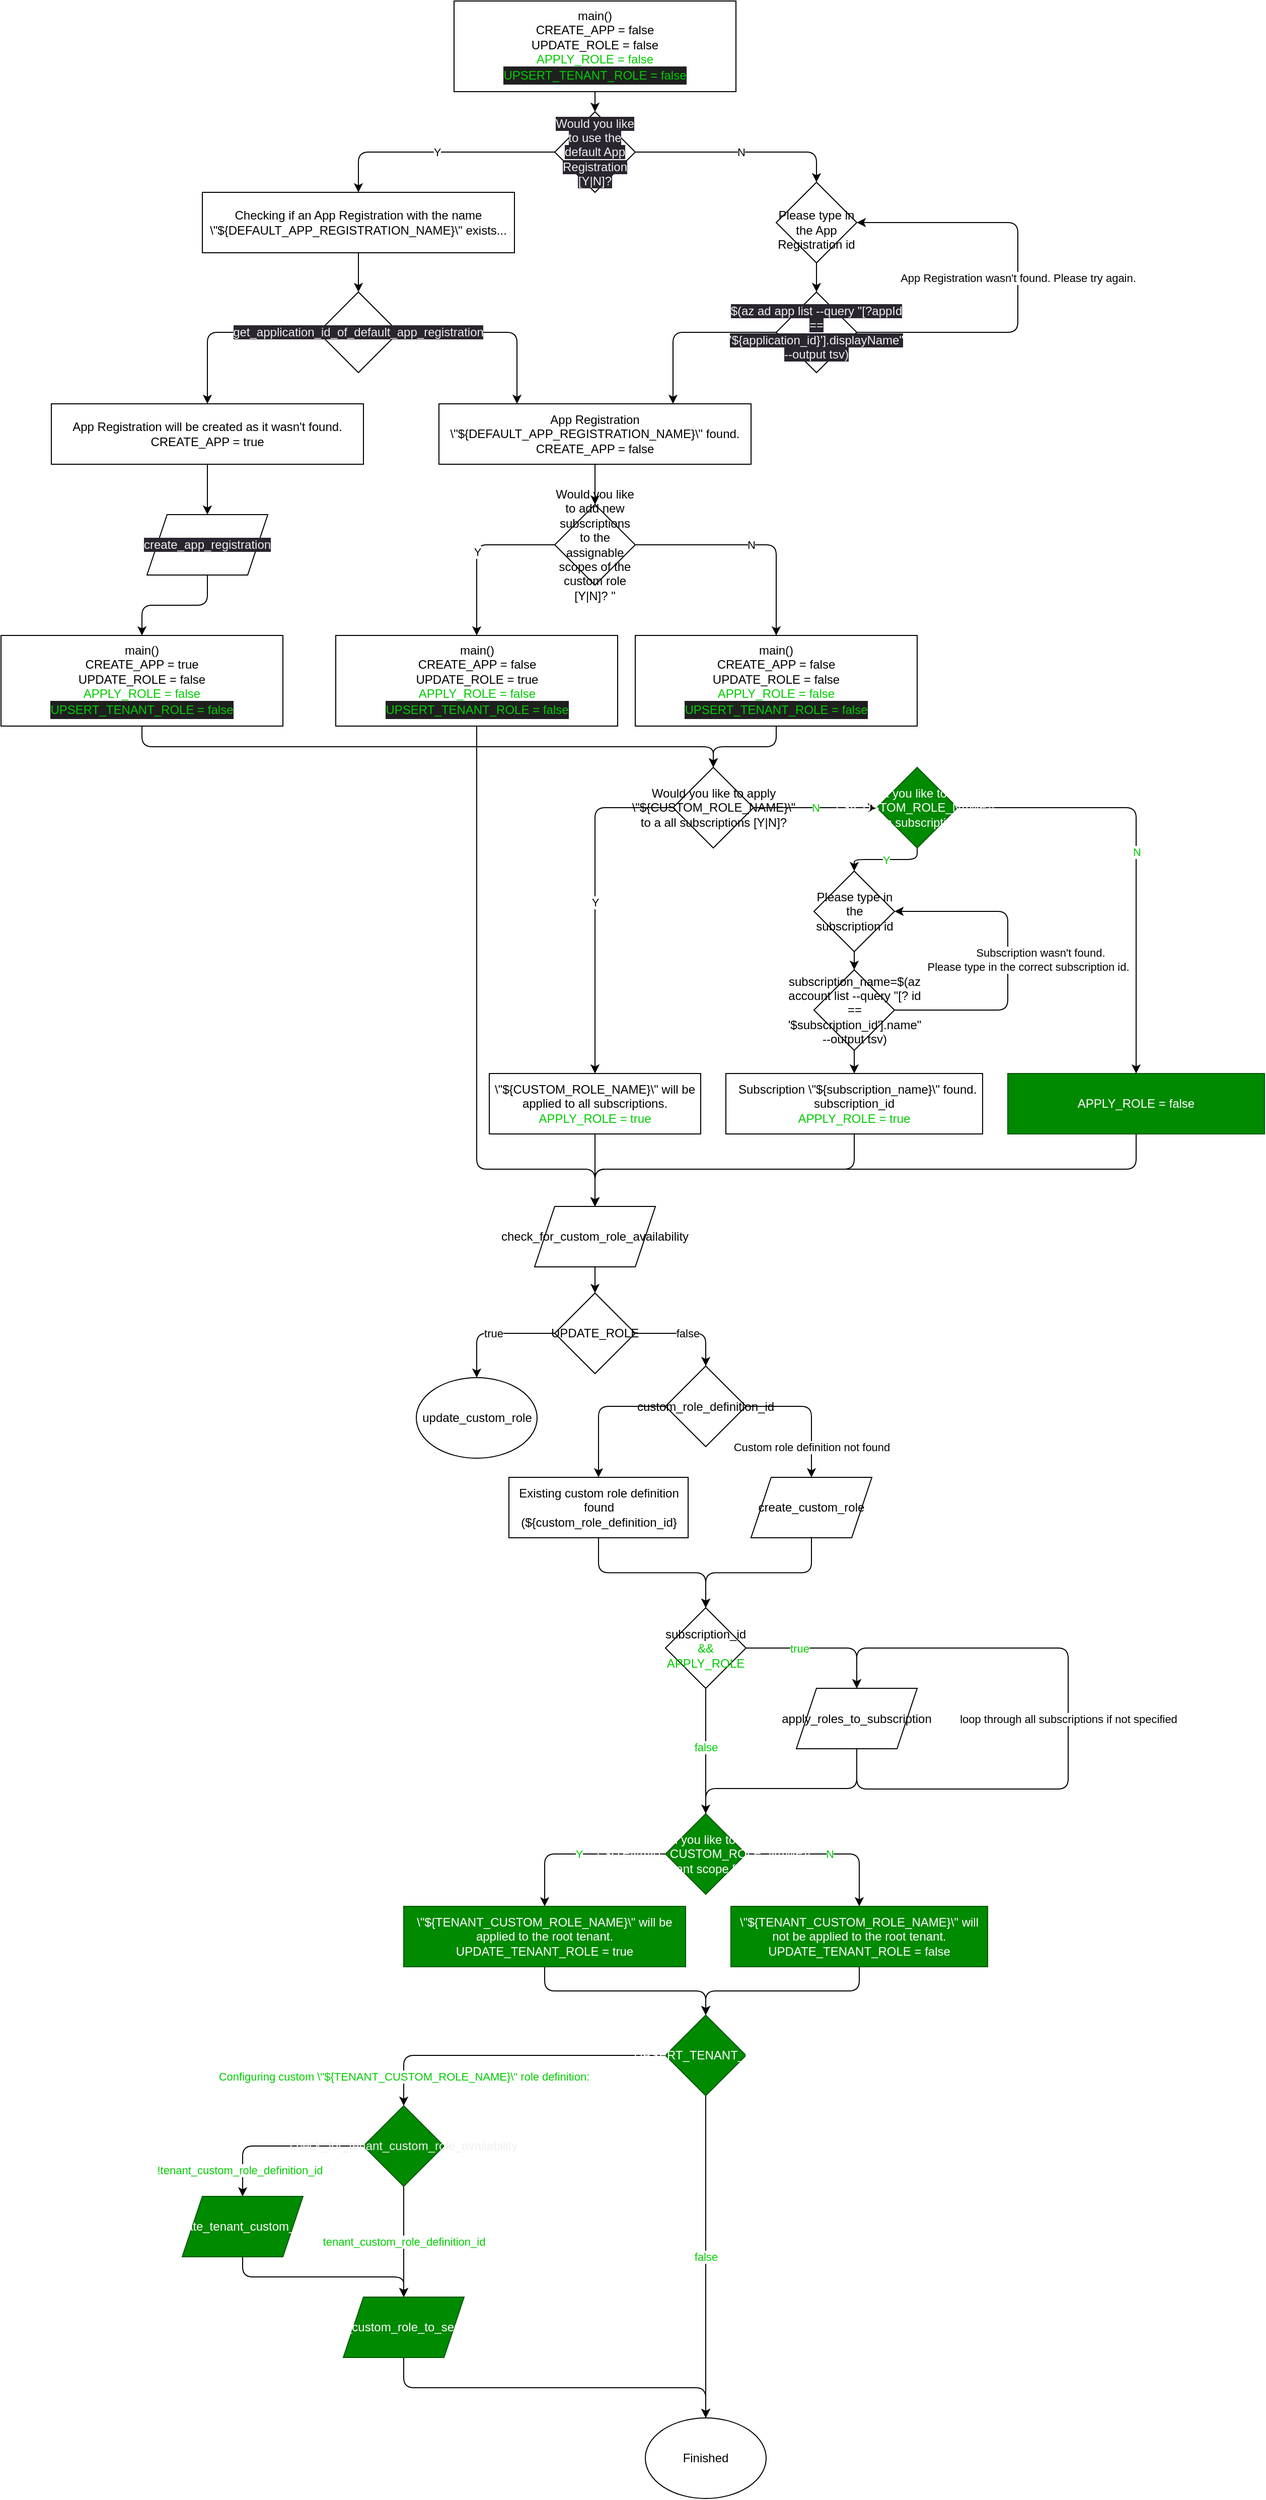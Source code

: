 <mxfile>
    <diagram id="G-52NJxbEr8WPBsjlfdG" name="Page-1">
        <mxGraphModel dx="1836" dy="2589" grid="1" gridSize="10" guides="1" tooltips="1" connect="1" arrows="1" fold="1" page="1" pageScale="1" pageWidth="900" pageHeight="1600" math="0" shadow="0">
            <root>
                <mxCell id="0"/>
                <mxCell id="1" parent="0"/>
                <mxCell id="9" style="edgeStyle=orthogonalEdgeStyle;html=1;exitX=0.5;exitY=1;exitDx=0;exitDy=0;entryX=0.5;entryY=0;entryDx=0;entryDy=0;" parent="1" source="2" target="4" edge="1">
                    <mxGeometry relative="1" as="geometry"/>
                </mxCell>
                <mxCell id="2" value="main()&lt;br&gt;CREATE_APP = false&lt;br&gt;UPDATE_ROLE = false&lt;br&gt;&lt;font color=&quot;#00cc00&quot;&gt;APPLY_ROLE = false&lt;br&gt;&lt;/font&gt;&lt;div style=&quot;background-color: rgb(31, 31, 31); line-height: 18px;&quot;&gt;&lt;font style=&quot;&quot; color=&quot;#00cc00&quot;&gt;UPSERT_TENANT_ROLE = false&lt;/font&gt;&lt;/div&gt;" style="rounded=0;whiteSpace=wrap;html=1;" parent="1" vertex="1">
                    <mxGeometry x="300" y="-10" width="280" height="90" as="geometry"/>
                </mxCell>
                <mxCell id="8" value="Y" style="edgeStyle=orthogonalEdgeStyle;html=1;exitX=0;exitY=0.5;exitDx=0;exitDy=0;entryX=0.5;entryY=0;entryDx=0;entryDy=0;" parent="1" source="4" target="6" edge="1">
                    <mxGeometry relative="1" as="geometry"/>
                </mxCell>
                <mxCell id="4" value="&lt;span style=&quot;color: rgb(240, 240, 240); font-family: Helvetica; font-size: 12px; font-style: normal; font-variant-ligatures: normal; font-variant-caps: normal; font-weight: 400; letter-spacing: normal; orphans: 2; text-align: center; text-indent: 0px; text-transform: none; widows: 2; word-spacing: 0px; -webkit-text-stroke-width: 0px; background-color: rgb(42, 37, 47); text-decoration-thickness: initial; text-decoration-style: initial; text-decoration-color: initial; float: none; display: inline !important;&quot;&gt;Would you like to use the default App Registration [Y|N]?&lt;/span&gt;" style="rhombus;whiteSpace=wrap;html=1;" parent="1" vertex="1">
                    <mxGeometry x="400" y="100" width="80" height="80" as="geometry"/>
                </mxCell>
                <mxCell id="25" style="edgeStyle=orthogonalEdgeStyle;html=1;exitX=0.5;exitY=1;exitDx=0;exitDy=0;entryX=0.5;entryY=0;entryDx=0;entryDy=0;" parent="1" source="6" target="13" edge="1">
                    <mxGeometry relative="1" as="geometry"/>
                </mxCell>
                <mxCell id="6" value="Checking if an App Registration with the name \&quot;${DEFAULT_APP_REGISTRATION_NAME}\&quot; exists..." style="rounded=0;whiteSpace=wrap;html=1;" parent="1" vertex="1">
                    <mxGeometry x="50" y="180" width="310" height="60" as="geometry"/>
                </mxCell>
                <mxCell id="26" style="edgeStyle=orthogonalEdgeStyle;html=1;exitX=0;exitY=0.5;exitDx=0;exitDy=0;entryX=0.5;entryY=0;entryDx=0;entryDy=0;" parent="1" source="13" target="14" edge="1">
                    <mxGeometry relative="1" as="geometry"/>
                </mxCell>
                <mxCell id="27" style="edgeStyle=orthogonalEdgeStyle;html=1;exitX=1;exitY=0.5;exitDx=0;exitDy=0;entryX=0.25;entryY=0;entryDx=0;entryDy=0;" parent="1" source="13" target="15" edge="1">
                    <mxGeometry relative="1" as="geometry"/>
                </mxCell>
                <mxCell id="13" value="&lt;meta charset=&quot;utf-8&quot;&gt;&lt;span style=&quot;color: rgb(240, 240, 240); font-family: Helvetica; font-size: 12px; font-style: normal; font-variant-ligatures: normal; font-variant-caps: normal; font-weight: 400; letter-spacing: normal; orphans: 2; text-align: center; text-indent: 0px; text-transform: none; widows: 2; word-spacing: 0px; -webkit-text-stroke-width: 0px; background-color: rgb(42, 37, 47); text-decoration-thickness: initial; text-decoration-style: initial; text-decoration-color: initial; float: none; display: inline !important;&quot;&gt;get_application_id_of_default_app_registration&lt;/span&gt;" style="rhombus;whiteSpace=wrap;html=1;" parent="1" vertex="1">
                    <mxGeometry x="165" y="279" width="80" height="80" as="geometry"/>
                </mxCell>
                <mxCell id="31" style="edgeStyle=orthogonalEdgeStyle;html=1;exitX=0.5;exitY=1;exitDx=0;exitDy=0;entryX=0.5;entryY=0;entryDx=0;entryDy=0;" parent="1" source="14" target="86" edge="1">
                    <mxGeometry relative="1" as="geometry">
                        <mxPoint x="55.0" y="490" as="targetPoint"/>
                    </mxGeometry>
                </mxCell>
                <mxCell id="14" value="App Registration will be created as it wasn't found.&lt;br&gt;CREATE_APP = true" style="rounded=0;whiteSpace=wrap;html=1;" parent="1" vertex="1">
                    <mxGeometry x="-100" y="390" width="310" height="60" as="geometry"/>
                </mxCell>
                <mxCell id="33" style="edgeStyle=orthogonalEdgeStyle;html=1;exitX=0.5;exitY=1;exitDx=0;exitDy=0;entryX=0.5;entryY=0;entryDx=0;entryDy=0;" parent="1" source="15" target="32" edge="1">
                    <mxGeometry relative="1" as="geometry"/>
                </mxCell>
                <mxCell id="15" value="App Registration \&quot;${DEFAULT_APP_REGISTRATION_NAME}\&quot; found.&lt;br&gt;CREATE_APP = false" style="rounded=0;whiteSpace=wrap;html=1;" parent="1" vertex="1">
                    <mxGeometry x="285" y="390" width="310" height="60" as="geometry"/>
                </mxCell>
                <mxCell id="16" value="N" style="edgeStyle=orthogonalEdgeStyle;html=1;exitX=1;exitY=0.5;exitDx=0;exitDy=0;entryX=0.5;entryY=0;entryDx=0;entryDy=0;" parent="1" source="4" target="17" edge="1">
                    <mxGeometry relative="1" as="geometry">
                        <mxPoint x="410" y="150" as="sourcePoint"/>
                        <mxPoint x="655" y="180" as="targetPoint"/>
                    </mxGeometry>
                </mxCell>
                <mxCell id="23" style="edgeStyle=orthogonalEdgeStyle;html=1;exitX=0.5;exitY=1;exitDx=0;exitDy=0;entryX=0.5;entryY=0;entryDx=0;entryDy=0;" parent="1" source="17" target="19" edge="1">
                    <mxGeometry relative="1" as="geometry"/>
                </mxCell>
                <mxCell id="17" value="&lt;br&gt;Please type in the App Registration id" style="rhombus;whiteSpace=wrap;html=1;" parent="1" vertex="1">
                    <mxGeometry x="620" y="170" width="80" height="80" as="geometry"/>
                </mxCell>
                <mxCell id="24" value="" style="edgeStyle=orthogonalEdgeStyle;html=1;exitX=0;exitY=0.5;exitDx=0;exitDy=0;entryX=0.75;entryY=0;entryDx=0;entryDy=0;" parent="1" source="19" target="15" edge="1">
                    <mxGeometry x="0.123" y="-77" relative="1" as="geometry">
                        <mxPoint x="660" y="470" as="targetPoint"/>
                        <mxPoint as="offset"/>
                    </mxGeometry>
                </mxCell>
                <mxCell id="19" value="&lt;span style=&quot;color: rgb(240, 240, 240); font-family: Helvetica; font-size: 12px; font-style: normal; font-variant-ligatures: normal; font-variant-caps: normal; font-weight: 400; letter-spacing: normal; orphans: 2; text-align: center; text-indent: 0px; text-transform: none; widows: 2; word-spacing: 0px; -webkit-text-stroke-width: 0px; background-color: rgb(42, 37, 47); text-decoration-thickness: initial; text-decoration-style: initial; text-decoration-color: initial; float: none; display: inline !important;&quot;&gt;$(az ad app list --query &quot;[?appId == '${application_id}'].displayName&quot; --output tsv)&lt;/span&gt;" style="rhombus;whiteSpace=wrap;html=1;" parent="1" vertex="1">
                    <mxGeometry x="620" y="279" width="80" height="80" as="geometry"/>
                </mxCell>
                <mxCell id="21" value="App Registration wasn't found. Please try again." style="edgeStyle=orthogonalEdgeStyle;html=1;exitX=1;exitY=0.5;exitDx=0;exitDy=0;entryX=1;entryY=0.5;entryDx=0;entryDy=0;" parent="1" source="19" target="17" edge="1">
                    <mxGeometry relative="1" as="geometry">
                        <mxPoint x="490" y="150" as="sourcePoint"/>
                        <mxPoint x="670" y="180" as="targetPoint"/>
                        <Array as="points">
                            <mxPoint x="860" y="319"/>
                            <mxPoint x="860" y="210"/>
                        </Array>
                    </mxGeometry>
                </mxCell>
                <mxCell id="40" style="edgeStyle=orthogonalEdgeStyle;html=1;exitX=0.5;exitY=1;exitDx=0;exitDy=0;entryX=0.5;entryY=0;entryDx=0;entryDy=0;" parent="1" source="86" target="97" edge="1">
                    <mxGeometry relative="1" as="geometry">
                        <mxPoint x="55.0" y="570" as="sourcePoint"/>
                        <mxPoint x="100" y="610" as="targetPoint"/>
                    </mxGeometry>
                </mxCell>
                <mxCell id="37" value="Y" style="edgeStyle=orthogonalEdgeStyle;html=1;exitX=0;exitY=0.5;exitDx=0;exitDy=0;entryX=0.5;entryY=0;entryDx=0;entryDy=0;" parent="1" source="32" target="98" edge="1">
                    <mxGeometry relative="1" as="geometry">
                        <mxPoint x="322.5" y="620" as="targetPoint"/>
                    </mxGeometry>
                </mxCell>
                <mxCell id="38" value="N" style="edgeStyle=orthogonalEdgeStyle;html=1;exitX=1;exitY=0.5;exitDx=0;exitDy=0;entryX=0.5;entryY=0;entryDx=0;entryDy=0;" parent="1" source="32" target="99" edge="1">
                    <mxGeometry relative="1" as="geometry">
                        <mxPoint x="557.5" y="620" as="targetPoint"/>
                    </mxGeometry>
                </mxCell>
                <mxCell id="32" value="&lt;div&gt;Would you like to add new subscriptions to the assignable scopes of the custom role [Y|N]? &quot;&lt;/div&gt;" style="rhombus;whiteSpace=wrap;html=1;" parent="1" vertex="1">
                    <mxGeometry x="400" y="490" width="80" height="80" as="geometry"/>
                </mxCell>
                <mxCell id="61" style="edgeStyle=orthogonalEdgeStyle;html=1;exitX=0.5;exitY=1;exitDx=0;exitDy=0;entryX=0.5;entryY=0;entryDx=0;entryDy=0;" parent="1" source="98" target="88" edge="1">
                    <mxGeometry relative="1" as="geometry">
                        <Array as="points">
                            <mxPoint x="322" y="1150"/>
                            <mxPoint x="440" y="1150"/>
                        </Array>
                        <mxPoint x="440" y="1190" as="targetPoint"/>
                        <mxPoint x="322.5" y="680" as="sourcePoint"/>
                    </mxGeometry>
                </mxCell>
                <mxCell id="43" style="edgeStyle=orthogonalEdgeStyle;html=1;exitX=0.5;exitY=1;exitDx=0;exitDy=0;entryX=0.5;entryY=0;entryDx=0;entryDy=0;" parent="1" source="99" target="45" edge="1">
                    <mxGeometry relative="1" as="geometry">
                        <mxPoint x="440" y="760" as="targetPoint"/>
                        <mxPoint x="557.5" y="680" as="sourcePoint"/>
                    </mxGeometry>
                </mxCell>
                <mxCell id="42" style="edgeStyle=orthogonalEdgeStyle;html=1;exitX=0.5;exitY=1;exitDx=0;exitDy=0;entryX=0.5;entryY=0;entryDx=0;entryDy=0;" parent="1" source="97" target="45" edge="1">
                    <mxGeometry relative="1" as="geometry">
                        <mxPoint x="440" y="760" as="targetPoint"/>
                        <mxPoint x="55" y="680" as="sourcePoint"/>
                    </mxGeometry>
                </mxCell>
                <mxCell id="49" value="Y" style="edgeStyle=orthogonalEdgeStyle;html=1;exitX=0;exitY=0.5;exitDx=0;exitDy=0;entryX=0.5;entryY=0;entryDx=0;entryDy=0;" parent="1" source="45" target="47" edge="1">
                    <mxGeometry relative="1" as="geometry"/>
                </mxCell>
                <mxCell id="50" value="N" style="edgeStyle=orthogonalEdgeStyle;html=1;exitX=1;exitY=0.5;exitDx=0;exitDy=0;entryX=0;entryY=0.5;entryDx=0;entryDy=0;fontColor=#00CC00;" parent="1" source="45" target="100" edge="1">
                    <mxGeometry relative="1" as="geometry"/>
                </mxCell>
                <mxCell id="45" value="&lt;div&gt;Would you like to apply \&quot;${CUSTOM_ROLE_NAME}\&quot; to a all subscriptions [Y|N]?&lt;/div&gt;" style="rhombus;whiteSpace=wrap;html=1;" parent="1" vertex="1">
                    <mxGeometry x="517.5" y="751" width="80" height="80" as="geometry"/>
                </mxCell>
                <mxCell id="60" style="edgeStyle=orthogonalEdgeStyle;html=1;exitX=0.5;exitY=1;exitDx=0;exitDy=0;entryX=0.5;entryY=0;entryDx=0;entryDy=0;" parent="1" source="47" target="88" edge="1">
                    <mxGeometry relative="1" as="geometry">
                        <mxPoint x="440" y="1280" as="targetPoint"/>
                    </mxGeometry>
                </mxCell>
                <mxCell id="47" value="\&quot;${CUSTOM_ROLE_NAME}\&quot; will be applied to all subscriptions.&lt;br&gt;&lt;font color=&quot;#00cc00&quot;&gt;APPLY_ROLE = true&lt;/font&gt;" style="rounded=0;whiteSpace=wrap;html=1;" parent="1" vertex="1">
                    <mxGeometry x="335" y="1055" width="210" height="60" as="geometry"/>
                </mxCell>
                <mxCell id="54" style="edgeStyle=orthogonalEdgeStyle;html=1;exitX=0.5;exitY=1;exitDx=0;exitDy=0;entryX=0.5;entryY=0;entryDx=0;entryDy=0;" parent="1" source="48" target="53" edge="1">
                    <mxGeometry relative="1" as="geometry"/>
                </mxCell>
                <mxCell id="48" value="&lt;div&gt;Please type in the subscription id&lt;/div&gt;" style="rhombus;whiteSpace=wrap;html=1;" parent="1" vertex="1">
                    <mxGeometry x="657.5" y="854" width="80" height="80" as="geometry"/>
                </mxCell>
                <mxCell id="59" style="edgeStyle=orthogonalEdgeStyle;html=1;exitX=0.5;exitY=1;exitDx=0;exitDy=0;entryX=0.5;entryY=0;entryDx=0;entryDy=0;" parent="1" source="51" target="88" edge="1">
                    <mxGeometry relative="1" as="geometry">
                        <mxPoint x="370" y="1240" as="targetPoint"/>
                        <Array as="points">
                            <mxPoint x="698" y="1150"/>
                            <mxPoint x="440" y="1150"/>
                        </Array>
                    </mxGeometry>
                </mxCell>
                <mxCell id="51" value="&lt;div&gt;&amp;nbsp; Subscription \&quot;${subscription_name}\&quot; found.&lt;/div&gt;&lt;div&gt;subscription_id&lt;br&gt;&lt;/div&gt;&lt;div&gt;&lt;span style=&quot;color: rgb(0, 204, 0);&quot;&gt;APPLY_ROLE = true&lt;/span&gt;&lt;br&gt;&lt;/div&gt;" style="rounded=0;whiteSpace=wrap;html=1;" parent="1" vertex="1">
                    <mxGeometry x="570" y="1055" width="255" height="60" as="geometry"/>
                </mxCell>
                <mxCell id="55" style="edgeStyle=orthogonalEdgeStyle;html=1;exitX=1;exitY=0.5;exitDx=0;exitDy=0;entryX=1;entryY=0.5;entryDx=0;entryDy=0;" parent="1" source="53" target="48" edge="1">
                    <mxGeometry relative="1" as="geometry">
                        <Array as="points">
                            <mxPoint x="850" y="992"/>
                            <mxPoint x="850" y="894"/>
                        </Array>
                    </mxGeometry>
                </mxCell>
                <mxCell id="56" value="&lt;div&gt;&amp;nbsp; &amp;nbsp; &amp;nbsp; &amp;nbsp; Subscription wasn't found. &lt;br&gt;Please type in the correct subscription id.&lt;/div&gt;" style="edgeLabel;html=1;align=center;verticalAlign=middle;resizable=0;points=[];" parent="55" vertex="1" connectable="0">
                    <mxGeometry x="0.009" y="1" relative="1" as="geometry">
                        <mxPoint x="21" as="offset"/>
                    </mxGeometry>
                </mxCell>
                <mxCell id="57" style="edgeStyle=orthogonalEdgeStyle;html=1;exitX=0.5;exitY=1;exitDx=0;exitDy=0;entryX=0.5;entryY=0;entryDx=0;entryDy=0;" parent="1" source="53" target="51" edge="1">
                    <mxGeometry relative="1" as="geometry"/>
                </mxCell>
                <mxCell id="53" value="&lt;div&gt;&amp;nbsp; &amp;nbsp; &amp;nbsp; &amp;nbsp; subscription_name=$(az account list --query &quot;[? id == '$subscription_id'].name&quot; --output tsv)&lt;/div&gt;&lt;div&gt;&lt;br&gt;&lt;/div&gt;" style="rhombus;whiteSpace=wrap;html=1;" parent="1" vertex="1">
                    <mxGeometry x="657.5" y="952" width="80" height="80" as="geometry"/>
                </mxCell>
                <mxCell id="65" value="true" style="edgeStyle=orthogonalEdgeStyle;html=1;exitX=0;exitY=0.5;exitDx=0;exitDy=0;entryX=0.5;entryY=0;entryDx=0;entryDy=0;" parent="1" source="62" target="69" edge="1">
                    <mxGeometry relative="1" as="geometry">
                        <mxPoint x="322.5" y="1350" as="targetPoint"/>
                    </mxGeometry>
                </mxCell>
                <mxCell id="74" value="false" style="edgeStyle=orthogonalEdgeStyle;html=1;exitX=1;exitY=0.5;exitDx=0;exitDy=0;entryX=0.5;entryY=0;entryDx=0;entryDy=0;" parent="1" source="62" target="75" edge="1">
                    <mxGeometry relative="1" as="geometry">
                        <mxPoint x="440.25" y="1587" as="targetPoint"/>
                    </mxGeometry>
                </mxCell>
                <mxCell id="62" value="&lt;div&gt;UPDATE_ROLE&lt;/div&gt;" style="rhombus;whiteSpace=wrap;html=1;" parent="1" vertex="1">
                    <mxGeometry x="400" y="1273" width="80" height="80" as="geometry"/>
                </mxCell>
                <mxCell id="69" value="update_custom_role" style="ellipse;whiteSpace=wrap;html=1;" parent="1" vertex="1">
                    <mxGeometry x="262.5" y="1357" width="120" height="80" as="geometry"/>
                </mxCell>
                <mxCell id="79" style="edgeStyle=orthogonalEdgeStyle;html=1;exitX=1;exitY=0.5;exitDx=0;exitDy=0;entryX=0.5;entryY=0;entryDx=0;entryDy=0;" parent="1" source="75" target="90" edge="1">
                    <mxGeometry relative="1" as="geometry">
                        <mxPoint x="660" y="1467.0" as="targetPoint"/>
                    </mxGeometry>
                </mxCell>
                <mxCell id="82" value="Custom role definition not found" style="edgeLabel;html=1;align=center;verticalAlign=middle;resizable=0;points=[];" parent="79" vertex="1" connectable="0">
                    <mxGeometry x="0.328" y="3" relative="1" as="geometry">
                        <mxPoint x="-3" y="15" as="offset"/>
                    </mxGeometry>
                </mxCell>
                <mxCell id="81" style="edgeStyle=orthogonalEdgeStyle;html=1;exitX=0;exitY=0.5;exitDx=0;exitDy=0;entryX=0.5;entryY=0;entryDx=0;entryDy=0;" parent="1" source="75" target="80" edge="1">
                    <mxGeometry relative="1" as="geometry"/>
                </mxCell>
                <mxCell id="75" value="&lt;div&gt;custom_role_definition_id&lt;/div&gt;" style="rhombus;whiteSpace=wrap;html=1;" parent="1" vertex="1">
                    <mxGeometry x="510" y="1345.5" width="80" height="80" as="geometry"/>
                </mxCell>
                <mxCell id="84" style="edgeStyle=orthogonalEdgeStyle;html=1;entryX=0.5;entryY=0;entryDx=0;entryDy=0;exitX=0.5;exitY=1;exitDx=0;exitDy=0;" parent="1" source="90" target="83" edge="1">
                    <mxGeometry relative="1" as="geometry">
                        <mxPoint x="660" y="1655.5" as="sourcePoint"/>
                    </mxGeometry>
                </mxCell>
                <mxCell id="85" style="edgeStyle=orthogonalEdgeStyle;html=1;exitX=0.5;exitY=1;exitDx=0;exitDy=0;entryX=0.5;entryY=0;entryDx=0;entryDy=0;" parent="1" source="80" target="83" edge="1">
                    <mxGeometry relative="1" as="geometry"/>
                </mxCell>
                <mxCell id="80" value="&lt;div&gt;Existing custom role definition found (${custom_role_definition_id}&lt;/div&gt;" style="rounded=0;whiteSpace=wrap;html=1;" parent="1" vertex="1">
                    <mxGeometry x="354.5" y="1456" width="178" height="60" as="geometry"/>
                </mxCell>
                <mxCell id="93" value="true" style="edgeStyle=orthogonalEdgeStyle;html=1;exitX=1;exitY=0.5;exitDx=0;exitDy=0;entryX=0.5;entryY=0;entryDx=0;entryDy=0;fontColor=#00CC00;" parent="1" source="83" target="92" edge="1">
                    <mxGeometry x="-0.294" relative="1" as="geometry">
                        <mxPoint as="offset"/>
                    </mxGeometry>
                </mxCell>
                <mxCell id="116" value="false" style="edgeStyle=orthogonalEdgeStyle;html=1;exitX=0.5;exitY=1;exitDx=0;exitDy=0;fontFamily=Helvetica;fontColor=#00CC00;entryX=0.5;entryY=0;entryDx=0;entryDy=0;" parent="1" source="83" target="106" edge="1">
                    <mxGeometry x="-0.061" relative="1" as="geometry">
                        <mxPoint as="offset"/>
                        <mxPoint x="550" y="1835.5" as="targetPoint"/>
                    </mxGeometry>
                </mxCell>
                <mxCell id="83" value="&lt;div&gt;subscription_id&lt;/div&gt;&lt;div&gt;&lt;span style=&quot;color: rgb(0, 204, 0);&quot;&gt;&amp;amp;&amp;amp; APPLY_ROLE&lt;/span&gt;&lt;br&gt;&lt;/div&gt;" style="rhombus;whiteSpace=wrap;html=1;" parent="1" vertex="1">
                    <mxGeometry x="510" y="1585.5" width="80" height="80" as="geometry"/>
                </mxCell>
                <mxCell id="86" value="&lt;meta charset=&quot;utf-8&quot;&gt;&lt;span style=&quot;color: rgb(240, 240, 240); font-family: Helvetica; font-size: 12px; font-style: normal; font-variant-ligatures: normal; font-variant-caps: normal; font-weight: 400; letter-spacing: normal; orphans: 2; text-align: center; text-indent: 0px; text-transform: none; widows: 2; word-spacing: 0px; -webkit-text-stroke-width: 0px; background-color: rgb(42, 37, 47); text-decoration-thickness: initial; text-decoration-style: initial; text-decoration-color: initial; float: none; display: inline !important;&quot;&gt;create_app_registration&lt;/span&gt;" style="shape=parallelogram;perimeter=parallelogramPerimeter;whiteSpace=wrap;html=1;fixedSize=1;" parent="1" vertex="1">
                    <mxGeometry x="-5" y="500" width="120" height="60" as="geometry"/>
                </mxCell>
                <mxCell id="89" style="edgeStyle=orthogonalEdgeStyle;html=1;exitX=0.5;exitY=1;exitDx=0;exitDy=0;entryX=0.5;entryY=0;entryDx=0;entryDy=0;" parent="1" source="88" target="62" edge="1">
                    <mxGeometry relative="1" as="geometry"/>
                </mxCell>
                <mxCell id="88" value="&lt;div&gt;&amp;nbsp; check_for_custom_role_availability&lt;/div&gt;&lt;div&gt;&lt;br&gt;&lt;/div&gt;" style="shape=parallelogram;perimeter=parallelogramPerimeter;whiteSpace=wrap;html=1;fixedSize=1;" parent="1" vertex="1">
                    <mxGeometry x="380" y="1187" width="120" height="60" as="geometry"/>
                </mxCell>
                <mxCell id="90" value="&lt;div&gt;create_custom_role&lt;br&gt;&lt;/div&gt;" style="shape=parallelogram;perimeter=parallelogramPerimeter;whiteSpace=wrap;html=1;fixedSize=1;" parent="1" vertex="1">
                    <mxGeometry x="595" y="1456" width="120" height="60" as="geometry"/>
                </mxCell>
                <mxCell id="94" value="loop through all subscriptions if not specified" style="edgeStyle=orthogonalEdgeStyle;html=1;exitX=0.5;exitY=1;exitDx=0;exitDy=0;entryX=0.5;entryY=0;entryDx=0;entryDy=0;" parent="1" source="92" target="92" edge="1">
                    <mxGeometry relative="1" as="geometry">
                        <Array as="points">
                            <mxPoint x="700" y="1765.5"/>
                            <mxPoint x="910" y="1765.5"/>
                            <mxPoint x="910" y="1625.5"/>
                            <mxPoint x="700" y="1625.5"/>
                        </Array>
                        <mxPoint as="offset"/>
                    </mxGeometry>
                </mxCell>
                <mxCell id="96" value="false" style="edgeStyle=orthogonalEdgeStyle;html=1;exitX=0.5;exitY=1;exitDx=0;exitDy=0;entryX=0.5;entryY=0;entryDx=0;entryDy=0;startArrow=none;fontColor=#00CC00;" parent="1" source="114" target="95" edge="1">
                    <mxGeometry relative="1" as="geometry"/>
                </mxCell>
                <mxCell id="92" value="&lt;div&gt;apply_roles_to_subscription&lt;br&gt;&lt;/div&gt;" style="shape=parallelogram;perimeter=parallelogramPerimeter;whiteSpace=wrap;html=1;fixedSize=1;" parent="1" vertex="1">
                    <mxGeometry x="640" y="1665.5" width="120" height="60" as="geometry"/>
                </mxCell>
                <mxCell id="95" value="Finished" style="ellipse;whiteSpace=wrap;html=1;" parent="1" vertex="1">
                    <mxGeometry x="490" y="2390" width="120" height="80" as="geometry"/>
                </mxCell>
                <mxCell id="97" value="main()&lt;br&gt;CREATE_APP = true&lt;br&gt;UPDATE_ROLE = false&lt;br&gt;&lt;font color=&quot;#00cc00&quot;&gt;APPLY_ROLE = false&lt;br&gt;&lt;/font&gt;&lt;div style=&quot;background-color: rgb(31, 31, 31); line-height: 18px;&quot;&gt;&lt;font style=&quot;&quot; color=&quot;#00cc00&quot;&gt;UPSERT_TENANT_ROLE = false&lt;/font&gt;&lt;/div&gt;" style="rounded=0;whiteSpace=wrap;html=1;" parent="1" vertex="1">
                    <mxGeometry x="-150" y="620" width="280" height="90" as="geometry"/>
                </mxCell>
                <mxCell id="98" value="main()&lt;br&gt;CREATE_APP = false&lt;br&gt;UPDATE_ROLE = true&lt;br&gt;&lt;font color=&quot;#00cc00&quot;&gt;APPLY_ROLE = false&lt;br&gt;&lt;/font&gt;&lt;div style=&quot;background-color: rgb(31, 31, 31); line-height: 18px;&quot;&gt;&lt;font style=&quot;&quot; color=&quot;#00cc00&quot;&gt;UPSERT_TENANT_ROLE = false&lt;/font&gt;&lt;/div&gt;" style="rounded=0;whiteSpace=wrap;html=1;" parent="1" vertex="1">
                    <mxGeometry x="182.5" y="620" width="280" height="90" as="geometry"/>
                </mxCell>
                <mxCell id="99" value="main()&lt;br&gt;CREATE_APP = false&lt;br&gt;UPDATE_ROLE = false&lt;br&gt;&lt;font color=&quot;#00cc00&quot;&gt;APPLY_ROLE = false&lt;br&gt;&lt;/font&gt;&lt;div style=&quot;background-color: rgb(31, 31, 31); line-height: 18px;&quot;&gt;&lt;font style=&quot;&quot; color=&quot;#00cc00&quot;&gt;UPSERT_TENANT_ROLE = false&lt;/font&gt;&lt;/div&gt;" style="rounded=0;whiteSpace=wrap;html=1;" parent="1" vertex="1">
                    <mxGeometry x="480" y="620" width="280" height="90" as="geometry"/>
                </mxCell>
                <mxCell id="102" value="Y" style="edgeStyle=orthogonalEdgeStyle;html=1;exitX=0.5;exitY=1;exitDx=0;exitDy=0;entryX=0.5;entryY=0;entryDx=0;entryDy=0;fontFamily=Helvetica;fontColor=#00CC00;" parent="1" source="100" target="48" edge="1">
                    <mxGeometry x="0.006" relative="1" as="geometry">
                        <mxPoint as="offset"/>
                    </mxGeometry>
                </mxCell>
                <mxCell id="104" value="N" style="edgeStyle=orthogonalEdgeStyle;html=1;exitX=1;exitY=0.5;exitDx=0;exitDy=0;entryX=0.5;entryY=0;entryDx=0;entryDy=0;fontFamily=Helvetica;fontColor=#00CC00;" parent="1" source="100" target="103" edge="1">
                    <mxGeometry relative="1" as="geometry"/>
                </mxCell>
                <mxCell id="100" value="&lt;div&gt;Would you like to apply \&quot;${CUSTOM_ROLE_NAME}\&quot; to specific subscription [Y|N]?&lt;/div&gt;" style="rhombus;whiteSpace=wrap;html=1;fillColor=#008a00;fontColor=#ffffff;strokeColor=#005700;" parent="1" vertex="1">
                    <mxGeometry x="720" y="751" width="80" height="80" as="geometry"/>
                </mxCell>
                <mxCell id="105" style="edgeStyle=orthogonalEdgeStyle;html=1;exitX=0.5;exitY=1;exitDx=0;exitDy=0;fontFamily=Helvetica;fontColor=#00CC00;entryX=0.5;entryY=0;entryDx=0;entryDy=0;" parent="1" source="103" target="88" edge="1">
                    <mxGeometry relative="1" as="geometry">
                        <Array as="points">
                            <mxPoint x="978" y="1150"/>
                            <mxPoint x="440" y="1150"/>
                        </Array>
                        <mxPoint x="440" y="1210" as="targetPoint"/>
                    </mxGeometry>
                </mxCell>
                <mxCell id="103" value="&lt;div&gt;&lt;span style=&quot;background-color: initial;&quot;&gt;APPLY_ROLE = false&lt;/span&gt;&lt;br&gt;&lt;/div&gt;" style="rounded=0;whiteSpace=wrap;html=1;fillColor=#008a00;fontColor=#FFFFFF;strokeColor=#005700;" parent="1" vertex="1">
                    <mxGeometry x="850" y="1055" width="255" height="60" as="geometry"/>
                </mxCell>
                <mxCell id="110" value="Y" style="edgeStyle=orthogonalEdgeStyle;html=1;exitX=0;exitY=0.5;exitDx=0;exitDy=0;entryX=0.5;entryY=0;entryDx=0;entryDy=0;fontFamily=Helvetica;fontColor=#00CC00;" parent="1" source="106" target="108" edge="1">
                    <mxGeometry relative="1" as="geometry"/>
                </mxCell>
                <mxCell id="111" value="N" style="edgeStyle=orthogonalEdgeStyle;html=1;exitX=1;exitY=0.5;exitDx=0;exitDy=0;entryX=0.5;entryY=0;entryDx=0;entryDy=0;fontFamily=Helvetica;fontColor=#00CC00;" parent="1" source="106" target="109" edge="1">
                    <mxGeometry relative="1" as="geometry"/>
                </mxCell>
                <mxCell id="106" value="&lt;div&gt;Would you like to apply \&quot;${TENANT_CUSTOM_ROLE_NAME}\&quot; to tenant scope [Y|N]?&lt;/div&gt;" style="rhombus;whiteSpace=wrap;html=1;fillColor=#008a00;fontColor=#ffffff;strokeColor=#005700;" parent="1" vertex="1">
                    <mxGeometry x="510" y="1790" width="80" height="80" as="geometry"/>
                </mxCell>
                <mxCell id="126" style="edgeStyle=orthogonalEdgeStyle;html=1;exitX=0.5;exitY=1;exitDx=0;exitDy=0;entryX=0.5;entryY=0;entryDx=0;entryDy=0;" edge="1" parent="1" source="108" target="114">
                    <mxGeometry relative="1" as="geometry"/>
                </mxCell>
                <mxCell id="108" value="\&quot;${TENANT_CUSTOM_ROLE_NAME}\&quot; will be applied to the root tenant.&lt;br&gt;&lt;font&gt;UPDATE_TENANT_ROLE&amp;nbsp;= true&lt;/font&gt;" style="rounded=0;whiteSpace=wrap;html=1;fillColor=#008a00;fontColor=#FFFFFF;strokeColor=#005700;" parent="1" vertex="1">
                    <mxGeometry x="250" y="1882" width="280" height="60" as="geometry"/>
                </mxCell>
                <mxCell id="127" style="edgeStyle=orthogonalEdgeStyle;html=1;exitX=0.5;exitY=1;exitDx=0;exitDy=0;entryX=0.5;entryY=0;entryDx=0;entryDy=0;" edge="1" parent="1" source="109" target="114">
                    <mxGeometry relative="1" as="geometry"/>
                </mxCell>
                <mxCell id="109" value="&lt;div&gt;&lt;/div&gt;\&quot;${TENANT_CUSTOM_ROLE_NAME}\&quot; will not be applied to the root tenant.&lt;br&gt;&lt;font&gt;UPDATE_TENANT_ROLE&lt;/font&gt;&lt;span style=&quot;background-color: initial;&quot;&gt;&amp;nbsp;= false&lt;/span&gt;&lt;font&gt;&lt;br&gt;&lt;/font&gt;" style="rounded=0;whiteSpace=wrap;html=1;fillColor=#008a00;fontColor=#FFFFFF;strokeColor=#005700;" parent="1" vertex="1">
                    <mxGeometry x="575" y="1882" width="255" height="60" as="geometry"/>
                </mxCell>
                <mxCell id="115" value="" style="edgeStyle=orthogonalEdgeStyle;html=1;exitX=0.5;exitY=1;exitDx=0;exitDy=0;endArrow=none;entryX=0.5;entryY=0;entryDx=0;entryDy=0;" parent="1" source="92" target="106" edge="1">
                    <mxGeometry relative="1" as="geometry">
                        <mxPoint x="700" y="1843.5" as="sourcePoint"/>
                        <mxPoint x="550" y="1805.5" as="targetPoint"/>
                        <Array as="points">
                            <mxPoint x="700" y="1765"/>
                            <mxPoint x="550" y="1765"/>
                        </Array>
                    </mxGeometry>
                </mxCell>
                <mxCell id="118" value="Configuring custom \&quot;${TENANT_CUSTOM_ROLE_NAME}\&quot; role definition:" style="edgeStyle=orthogonalEdgeStyle;html=1;exitX=0;exitY=0.5;exitDx=0;exitDy=0;entryX=0.5;entryY=0;entryDx=0;entryDy=0;fontFamily=Helvetica;fontColor=#00CC00;" parent="1" source="114" target="119" edge="1">
                    <mxGeometry x="0.812" relative="1" as="geometry">
                        <mxPoint as="offset"/>
                        <mxPoint x="250" y="2090.0" as="targetPoint"/>
                    </mxGeometry>
                </mxCell>
                <mxCell id="114" value="&lt;div&gt;&lt;/div&gt;&lt;font&gt;UPSERT_TENANT_ROLE&lt;/font&gt;" style="rhombus;whiteSpace=wrap;html=1;fillColor=#008a00;fontColor=#FFFFFF;strokeColor=#005700;" parent="1" vertex="1">
                    <mxGeometry x="510" y="1990" width="80" height="80" as="geometry"/>
                </mxCell>
                <mxCell id="121" value="!tenant_custom_role_definition_id" style="edgeStyle=orthogonalEdgeStyle;html=1;exitX=0;exitY=0.5;exitDx=0;exitDy=0;entryX=0.5;entryY=0;entryDx=0;entryDy=0;fontFamily=Helvetica;fontColor=#00CC00;" parent="1" source="119" target="120" edge="1">
                    <mxGeometry x="0.691" y="-3" relative="1" as="geometry">
                        <mxPoint as="offset"/>
                    </mxGeometry>
                </mxCell>
                <mxCell id="124" value="tenant_custom_role_definition_id" style="edgeStyle=orthogonalEdgeStyle;html=1;exitX=0.5;exitY=1;exitDx=0;exitDy=0;fontFamily=Helvetica;fontColor=#00CC00;entryX=0.5;entryY=0;entryDx=0;entryDy=0;" parent="1" source="119" target="122" edge="1">
                    <mxGeometry relative="1" as="geometry">
                        <mxPoint x="250.222" y="2260.0" as="targetPoint"/>
                    </mxGeometry>
                </mxCell>
                <mxCell id="119" value="&lt;div&gt;&lt;/div&gt;&lt;span style=&quot;color: rgb(240, 240, 240);&quot;&gt;check_for_tenant_custom_role_availability&lt;/span&gt;" style="rhombus;whiteSpace=wrap;html=1;fillColor=#008a00;fontColor=#FFFFFF;strokeColor=#005700;" parent="1" vertex="1">
                    <mxGeometry x="210" y="2080" width="80" height="80" as="geometry"/>
                </mxCell>
                <mxCell id="123" style="edgeStyle=orthogonalEdgeStyle;html=1;exitX=0.5;exitY=1;exitDx=0;exitDy=0;entryX=0.5;entryY=0;entryDx=0;entryDy=0;fontFamily=Helvetica;fontColor=#00CC00;" parent="1" source="120" target="122" edge="1">
                    <mxGeometry relative="1" as="geometry"/>
                </mxCell>
                <mxCell id="120" value="&lt;div&gt;create_tenant_custom_role&lt;br&gt;&lt;/div&gt;" style="shape=parallelogram;perimeter=parallelogramPerimeter;whiteSpace=wrap;html=1;fixedSize=1;fillColor=#008a00;fontColor=#ffffff;strokeColor=#005700;" parent="1" vertex="1">
                    <mxGeometry x="30" y="2170" width="120" height="60" as="geometry"/>
                </mxCell>
                <mxCell id="125" style="edgeStyle=orthogonalEdgeStyle;html=1;exitX=0.5;exitY=1;exitDx=0;exitDy=0;entryX=0.5;entryY=0;entryDx=0;entryDy=0;fontFamily=Helvetica;fontColor=#00CC00;" parent="1" source="122" target="95" edge="1">
                    <mxGeometry relative="1" as="geometry"/>
                </mxCell>
                <mxCell id="122" value="&lt;div&gt;apply_tenant_custom_role_to_service_principal&lt;br&gt;&lt;/div&gt;" style="shape=parallelogram;perimeter=parallelogramPerimeter;whiteSpace=wrap;html=1;fixedSize=1;fillColor=#008a00;fontColor=#ffffff;strokeColor=#005700;" parent="1" vertex="1">
                    <mxGeometry x="190" y="2270" width="120" height="60" as="geometry"/>
                </mxCell>
            </root>
        </mxGraphModel>
    </diagram>
</mxfile>
